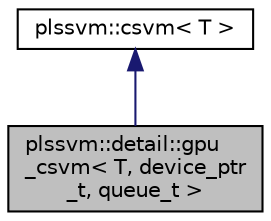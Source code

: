 digraph "plssvm::detail::gpu_csvm&lt; T, device_ptr_t, queue_t &gt;"
{
 // LATEX_PDF_SIZE
  edge [fontname="Helvetica",fontsize="10",labelfontname="Helvetica",labelfontsize="10"];
  node [fontname="Helvetica",fontsize="10",shape=record];
  Node1 [label="plssvm::detail::gpu\l_csvm\< T, device_ptr\l_t, queue_t \>",height=0.2,width=0.4,color="black", fillcolor="grey75", style="filled", fontcolor="black",tooltip="A C-SVM implementation for all GPU backends to reduce code duplication."];
  Node2 -> Node1 [dir="back",color="midnightblue",fontsize="10",style="solid",fontname="Helvetica"];
  Node2 [label="plssvm::csvm\< T \>",height=0.2,width=0.4,color="black", fillcolor="white", style="filled",URL="$classplssvm_1_1csvm.html",tooltip="Base class for all C-SVM backends."];
}
